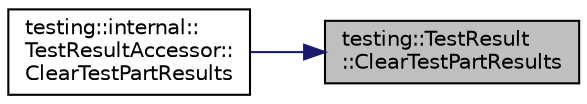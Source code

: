digraph "testing::TestResult::ClearTestPartResults"
{
 // LATEX_PDF_SIZE
  bgcolor="transparent";
  edge [fontname="Helvetica",fontsize="10",labelfontname="Helvetica",labelfontsize="10"];
  node [fontname="Helvetica",fontsize="10",shape=record];
  rankdir="RL";
  Node1 [label="testing::TestResult\l::ClearTestPartResults",height=0.2,width=0.4,color="black", fillcolor="grey75", style="filled", fontcolor="black",tooltip=" "];
  Node1 -> Node2 [dir="back",color="midnightblue",fontsize="10",style="solid",fontname="Helvetica"];
  Node2 [label="testing::internal::\lTestResultAccessor::\lClearTestPartResults",height=0.2,width=0.4,color="black",URL="$classtesting_1_1internal_1_1TestResultAccessor.html#a53c626632bac65d82d88e432072b866b",tooltip=" "];
}
